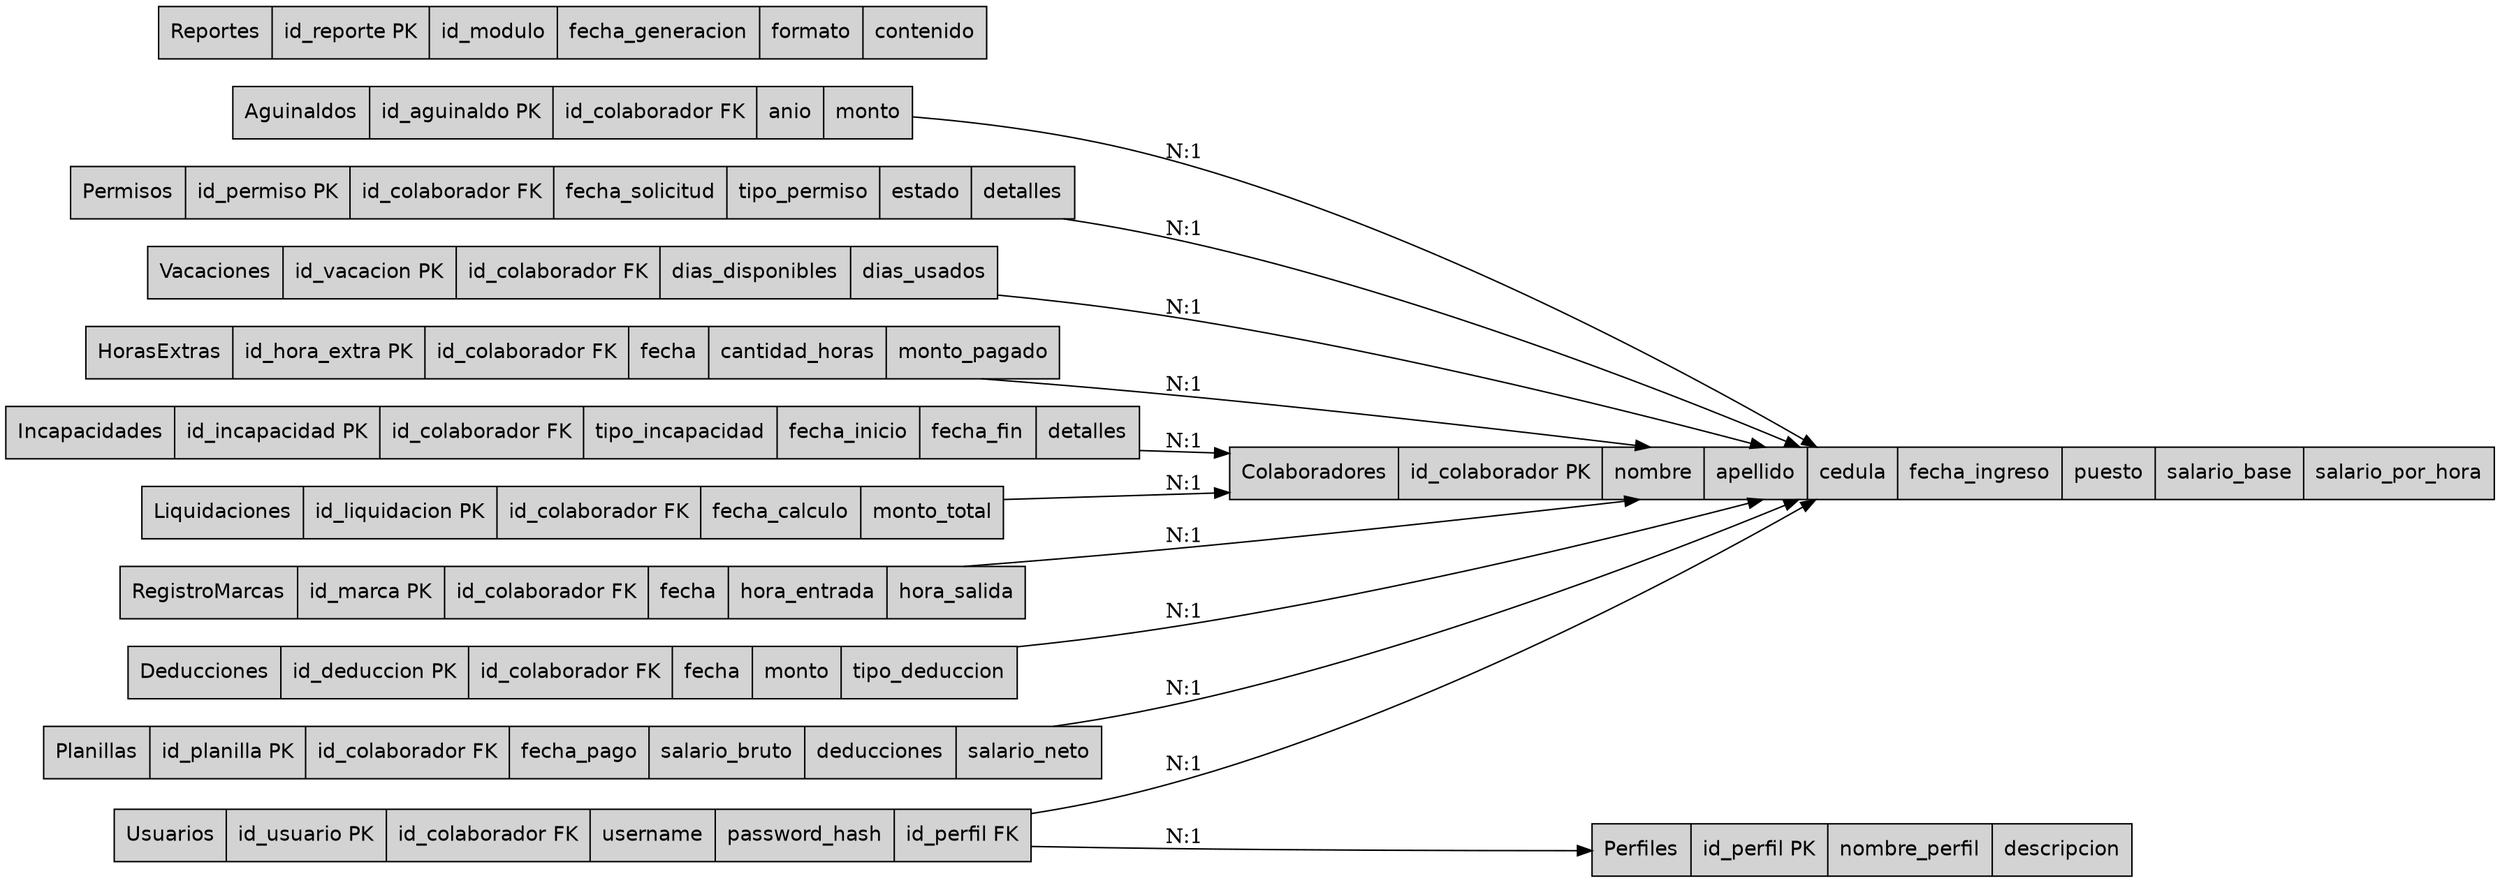 digraph EntityRelationshipDiagram {
    rankdir=LR;
    node [shape=record, style=filled, fillcolor=lightgray, fontname="Helvetica"];

    // Colaboradores Table
    "Colaboradores" [label="{Colaboradores|id_colaborador PK|nombre|apellido|cedula|fecha_ingreso|puesto|salario_base|salario_por_hora}"];

    // Aguinaldos Table
    "Aguinaldos" [label="{Aguinaldos|id_aguinaldo PK|id_colaborador FK|anio|monto}"];
    
    // Permisos Table
    "Permisos" [label="{Permisos|id_permiso PK|id_colaborador FK|fecha_solicitud|tipo_permiso|estado|detalles}"];

    // Vacaciones Table
    "Vacaciones" [label="{Vacaciones|id_vacacion PK|id_colaborador FK|dias_disponibles|dias_usados}"];

    // Horas Extras Table
    "HorasExtras" [label="{HorasExtras|id_hora_extra PK|id_colaborador FK|fecha|cantidad_horas|monto_pagado}"];

    // Incapacidades Table
    "Incapacidades" [label="{Incapacidades|id_incapacidad PK|id_colaborador FK|tipo_incapacidad|fecha_inicio|fecha_fin|detalles}"];

    // Liquidaciones Table
    "Liquidaciones" [label="{Liquidaciones|id_liquidacion PK|id_colaborador FK|fecha_calculo|monto_total}"];

    // RegistroMarcas Table
    "RegistroMarcas" [label="{RegistroMarcas|id_marca PK|id_colaborador FK|fecha|hora_entrada|hora_salida}"];

    // Deducciones Table
    "Deducciones" [label="{Deducciones|id_deduccion PK|id_colaborador FK|fecha|monto|tipo_deduccion}"];

    // Planillas Table
    "Planillas" [label="{Planillas|id_planilla PK|id_colaborador FK|fecha_pago|salario_bruto|deducciones|salario_neto}"];

    // Reportes Table
    "Reportes" [label="{Reportes|id_reporte PK|id_modulo|fecha_generacion|formato|contenido}"];

    // Perfiles Table
    "Perfiles" [label="{Perfiles|id_perfil PK|nombre_perfil|descripcion}"];

    // Usuarios Table
    "Usuarios" [label="{Usuarios|id_usuario PK|id_colaborador FK|username|password_hash|id_perfil FK}"];

    // Relationships
    "Aguinaldos" -> "Colaboradores" [label="N:1"];
    "Permisos" -> "Colaboradores" [label="N:1"];
    "Vacaciones" -> "Colaboradores" [label="N:1"];
    "HorasExtras" -> "Colaboradores" [label="N:1"];
    "Incapacidades" -> "Colaboradores" [label="N:1"];
    "Liquidaciones" -> "Colaboradores" [label="N:1"];
    "RegistroMarcas" -> "Colaboradores" [label="N:1"];
    "Deducciones" -> "Colaboradores" [label="N:1"];
    "Planillas" -> "Colaboradores" [label="N:1"];
    "Usuarios" -> "Colaboradores" [label="N:1"];
    "Usuarios" -> "Perfiles" [label="N:1"];
}
